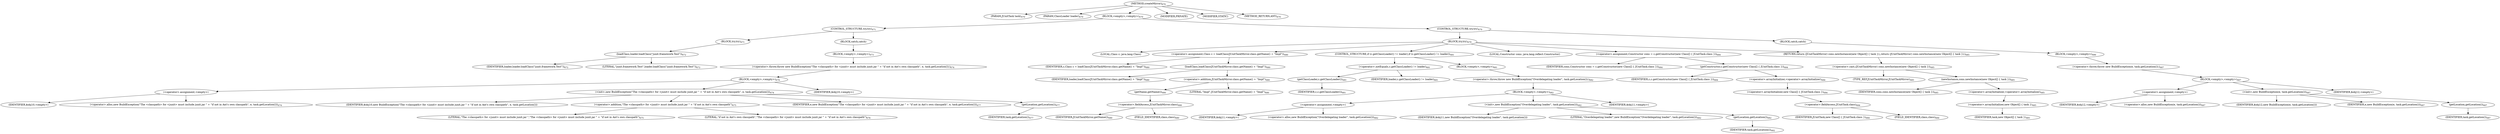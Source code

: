 digraph "createMirror" {  
"1076" [label = <(METHOD,createMirror)<SUB>670</SUB>> ]
"1077" [label = <(PARAM,JUnitTask task)<SUB>670</SUB>> ]
"1078" [label = <(PARAM,ClassLoader loader)<SUB>670</SUB>> ]
"1079" [label = <(BLOCK,&lt;empty&gt;,&lt;empty&gt;)<SUB>670</SUB>> ]
"1080" [label = <(CONTROL_STRUCTURE,try,try)<SUB>671</SUB>> ]
"1081" [label = <(BLOCK,try,try)<SUB>671</SUB>> ]
"1082" [label = <(loadClass,loader.loadClass(&quot;junit.framework.Test&quot;))<SUB>672</SUB>> ]
"1083" [label = <(IDENTIFIER,loader,loader.loadClass(&quot;junit.framework.Test&quot;))<SUB>672</SUB>> ]
"1084" [label = <(LITERAL,&quot;junit.framework.Test&quot;,loader.loadClass(&quot;junit.framework.Test&quot;))<SUB>672</SUB>> ]
"1085" [label = <(BLOCK,catch,catch)> ]
"1086" [label = <(BLOCK,&lt;empty&gt;,&lt;empty&gt;)<SUB>673</SUB>> ]
"1087" [label = <(&lt;operator&gt;.throw,throw new BuildException(&quot;The &lt;classpath&gt; for &lt;junit&gt; must include junit.jar &quot; + &quot;if not in Ant's own classpath&quot;, e, task.getLocation());)<SUB>674</SUB>> ]
"1088" [label = <(BLOCK,&lt;empty&gt;,&lt;empty&gt;)<SUB>674</SUB>> ]
"1089" [label = <(&lt;operator&gt;.assignment,&lt;empty&gt;)> ]
"1090" [label = <(IDENTIFIER,$obj10,&lt;empty&gt;)> ]
"1091" [label = <(&lt;operator&gt;.alloc,new BuildException(&quot;The &lt;classpath&gt; for &lt;junit&gt; must include junit.jar &quot; + &quot;if not in Ant's own classpath&quot;, e, task.getLocation()))<SUB>674</SUB>> ]
"1092" [label = <(&lt;init&gt;,new BuildException(&quot;The &lt;classpath&gt; for &lt;junit&gt; must include junit.jar &quot; + &quot;if not in Ant's own classpath&quot;, e, task.getLocation()))<SUB>674</SUB>> ]
"1093" [label = <(IDENTIFIER,$obj10,new BuildException(&quot;The &lt;classpath&gt; for &lt;junit&gt; must include junit.jar &quot; + &quot;if not in Ant's own classpath&quot;, e, task.getLocation()))> ]
"1094" [label = <(&lt;operator&gt;.addition,&quot;The &lt;classpath&gt; for &lt;junit&gt; must include junit.jar &quot; + &quot;if not in Ant's own classpath&quot;)<SUB>675</SUB>> ]
"1095" [label = <(LITERAL,&quot;The &lt;classpath&gt; for &lt;junit&gt; must include junit.jar &quot;,&quot;The &lt;classpath&gt; for &lt;junit&gt; must include junit.jar &quot; + &quot;if not in Ant's own classpath&quot;)<SUB>675</SUB>> ]
"1096" [label = <(LITERAL,&quot;if not in Ant's own classpath&quot;,&quot;The &lt;classpath&gt; for &lt;junit&gt; must include junit.jar &quot; + &quot;if not in Ant's own classpath&quot;)<SUB>676</SUB>> ]
"1097" [label = <(IDENTIFIER,e,new BuildException(&quot;The &lt;classpath&gt; for &lt;junit&gt; must include junit.jar &quot; + &quot;if not in Ant's own classpath&quot;, e, task.getLocation()))<SUB>677</SUB>> ]
"1098" [label = <(getLocation,getLocation())<SUB>677</SUB>> ]
"1099" [label = <(IDENTIFIER,task,getLocation())<SUB>677</SUB>> ]
"1100" [label = <(IDENTIFIER,$obj10,&lt;empty&gt;)> ]
"1101" [label = <(CONTROL_STRUCTURE,try,try)<SUB>679</SUB>> ]
"1102" [label = <(BLOCK,try,try)<SUB>679</SUB>> ]
"1103" [label = <(LOCAL,Class c: java.lang.Class)> ]
"1104" [label = <(&lt;operator&gt;.assignment,Class c = loadClass(JUnitTaskMirror.class.getName() + &quot;Impl&quot;))<SUB>680</SUB>> ]
"1105" [label = <(IDENTIFIER,c,Class c = loadClass(JUnitTaskMirror.class.getName() + &quot;Impl&quot;))<SUB>680</SUB>> ]
"1106" [label = <(loadClass,loadClass(JUnitTaskMirror.class.getName() + &quot;Impl&quot;))<SUB>680</SUB>> ]
"1107" [label = <(IDENTIFIER,loader,loadClass(JUnitTaskMirror.class.getName() + &quot;Impl&quot;))<SUB>680</SUB>> ]
"1108" [label = <(&lt;operator&gt;.addition,JUnitTaskMirror.class.getName() + &quot;Impl&quot;)<SUB>680</SUB>> ]
"1109" [label = <(getName,getName())<SUB>680</SUB>> ]
"1110" [label = <(&lt;operator&gt;.fieldAccess,JUnitTaskMirror.class)<SUB>680</SUB>> ]
"1111" [label = <(IDENTIFIER,JUnitTaskMirror,getName())<SUB>680</SUB>> ]
"1112" [label = <(FIELD_IDENTIFIER,class,class)<SUB>680</SUB>> ]
"1113" [label = <(LITERAL,&quot;Impl&quot;,JUnitTaskMirror.class.getName() + &quot;Impl&quot;)<SUB>680</SUB>> ]
"1114" [label = <(CONTROL_STRUCTURE,if (c.getClassLoader() != loader),if (c.getClassLoader() != loader))<SUB>681</SUB>> ]
"1115" [label = <(&lt;operator&gt;.notEquals,c.getClassLoader() != loader)<SUB>681</SUB>> ]
"1116" [label = <(getClassLoader,c.getClassLoader())<SUB>681</SUB>> ]
"1117" [label = <(IDENTIFIER,c,c.getClassLoader())<SUB>681</SUB>> ]
"1118" [label = <(IDENTIFIER,loader,c.getClassLoader() != loader)<SUB>681</SUB>> ]
"1119" [label = <(BLOCK,&lt;empty&gt;,&lt;empty&gt;)<SUB>681</SUB>> ]
"1120" [label = <(&lt;operator&gt;.throw,throw new BuildException(&quot;Overdelegating loader&quot;, task.getLocation());)<SUB>682</SUB>> ]
"1121" [label = <(BLOCK,&lt;empty&gt;,&lt;empty&gt;)<SUB>682</SUB>> ]
"1122" [label = <(&lt;operator&gt;.assignment,&lt;empty&gt;)> ]
"1123" [label = <(IDENTIFIER,$obj11,&lt;empty&gt;)> ]
"1124" [label = <(&lt;operator&gt;.alloc,new BuildException(&quot;Overdelegating loader&quot;, task.getLocation()))<SUB>682</SUB>> ]
"1125" [label = <(&lt;init&gt;,new BuildException(&quot;Overdelegating loader&quot;, task.getLocation()))<SUB>682</SUB>> ]
"1126" [label = <(IDENTIFIER,$obj11,new BuildException(&quot;Overdelegating loader&quot;, task.getLocation()))> ]
"1127" [label = <(LITERAL,&quot;Overdelegating loader&quot;,new BuildException(&quot;Overdelegating loader&quot;, task.getLocation()))<SUB>682</SUB>> ]
"1128" [label = <(getLocation,getLocation())<SUB>682</SUB>> ]
"1129" [label = <(IDENTIFIER,task,getLocation())<SUB>682</SUB>> ]
"1130" [label = <(IDENTIFIER,$obj11,&lt;empty&gt;)> ]
"1131" [label = <(LOCAL,Constructor cons: java.lang.reflect.Constructor)> ]
"1132" [label = <(&lt;operator&gt;.assignment,Constructor cons = c.getConstructor(new Class[] { JUnitTask.class }))<SUB>684</SUB>> ]
"1133" [label = <(IDENTIFIER,cons,Constructor cons = c.getConstructor(new Class[] { JUnitTask.class }))<SUB>684</SUB>> ]
"1134" [label = <(getConstructor,c.getConstructor(new Class[] { JUnitTask.class }))<SUB>684</SUB>> ]
"1135" [label = <(IDENTIFIER,c,c.getConstructor(new Class[] { JUnitTask.class }))<SUB>684</SUB>> ]
"1136" [label = <(&lt;operator&gt;.arrayInitializer,&lt;operator&gt;.arrayInitializer)<SUB>684</SUB>> ]
"1137" [label = <(&lt;operator&gt;.arrayInitializer,new Class[] { JUnitTask.class })<SUB>684</SUB>> ]
"1138" [label = <(&lt;operator&gt;.fieldAccess,JUnitTask.class)<SUB>684</SUB>> ]
"1139" [label = <(IDENTIFIER,JUnitTask,new Class[] { JUnitTask.class })<SUB>684</SUB>> ]
"1140" [label = <(FIELD_IDENTIFIER,class,class)<SUB>684</SUB>> ]
"1141" [label = <(RETURN,return (JUnitTaskMirror) cons.newInstance(new Object[] { task });,return (JUnitTaskMirror) cons.newInstance(new Object[] { task });)<SUB>685</SUB>> ]
"1142" [label = <(&lt;operator&gt;.cast,(JUnitTaskMirror) cons.newInstance(new Object[] { task }))<SUB>685</SUB>> ]
"1143" [label = <(TYPE_REF,JUnitTaskMirror,JUnitTaskMirror)<SUB>685</SUB>> ]
"1144" [label = <(newInstance,cons.newInstance(new Object[] { task }))<SUB>685</SUB>> ]
"1145" [label = <(IDENTIFIER,cons,cons.newInstance(new Object[] { task }))<SUB>685</SUB>> ]
"1146" [label = <(&lt;operator&gt;.arrayInitializer,&lt;operator&gt;.arrayInitializer)<SUB>685</SUB>> ]
"1147" [label = <(&lt;operator&gt;.arrayInitializer,new Object[] { task })<SUB>685</SUB>> ]
"1148" [label = <(IDENTIFIER,task,new Object[] { task })<SUB>685</SUB>> ]
"1149" [label = <(BLOCK,catch,catch)> ]
"1150" [label = <(BLOCK,&lt;empty&gt;,&lt;empty&gt;)<SUB>686</SUB>> ]
"1151" [label = <(&lt;operator&gt;.throw,throw new BuildException(e, task.getLocation());)<SUB>687</SUB>> ]
"1152" [label = <(BLOCK,&lt;empty&gt;,&lt;empty&gt;)<SUB>687</SUB>> ]
"1153" [label = <(&lt;operator&gt;.assignment,&lt;empty&gt;)> ]
"1154" [label = <(IDENTIFIER,$obj12,&lt;empty&gt;)> ]
"1155" [label = <(&lt;operator&gt;.alloc,new BuildException(e, task.getLocation()))<SUB>687</SUB>> ]
"1156" [label = <(&lt;init&gt;,new BuildException(e, task.getLocation()))<SUB>687</SUB>> ]
"1157" [label = <(IDENTIFIER,$obj12,new BuildException(e, task.getLocation()))> ]
"1158" [label = <(IDENTIFIER,e,new BuildException(e, task.getLocation()))<SUB>687</SUB>> ]
"1159" [label = <(getLocation,getLocation())<SUB>687</SUB>> ]
"1160" [label = <(IDENTIFIER,task,getLocation())<SUB>687</SUB>> ]
"1161" [label = <(IDENTIFIER,$obj12,&lt;empty&gt;)> ]
"1162" [label = <(MODIFIER,PRIVATE)> ]
"1163" [label = <(MODIFIER,STATIC)> ]
"1164" [label = <(METHOD_RETURN,ANY)<SUB>670</SUB>> ]
  "1076" -> "1077" 
  "1076" -> "1078" 
  "1076" -> "1079" 
  "1076" -> "1162" 
  "1076" -> "1163" 
  "1076" -> "1164" 
  "1079" -> "1080" 
  "1079" -> "1101" 
  "1080" -> "1081" 
  "1080" -> "1085" 
  "1081" -> "1082" 
  "1082" -> "1083" 
  "1082" -> "1084" 
  "1085" -> "1086" 
  "1086" -> "1087" 
  "1087" -> "1088" 
  "1088" -> "1089" 
  "1088" -> "1092" 
  "1088" -> "1100" 
  "1089" -> "1090" 
  "1089" -> "1091" 
  "1092" -> "1093" 
  "1092" -> "1094" 
  "1092" -> "1097" 
  "1092" -> "1098" 
  "1094" -> "1095" 
  "1094" -> "1096" 
  "1098" -> "1099" 
  "1101" -> "1102" 
  "1101" -> "1149" 
  "1102" -> "1103" 
  "1102" -> "1104" 
  "1102" -> "1114" 
  "1102" -> "1131" 
  "1102" -> "1132" 
  "1102" -> "1141" 
  "1104" -> "1105" 
  "1104" -> "1106" 
  "1106" -> "1107" 
  "1106" -> "1108" 
  "1108" -> "1109" 
  "1108" -> "1113" 
  "1109" -> "1110" 
  "1110" -> "1111" 
  "1110" -> "1112" 
  "1114" -> "1115" 
  "1114" -> "1119" 
  "1115" -> "1116" 
  "1115" -> "1118" 
  "1116" -> "1117" 
  "1119" -> "1120" 
  "1120" -> "1121" 
  "1121" -> "1122" 
  "1121" -> "1125" 
  "1121" -> "1130" 
  "1122" -> "1123" 
  "1122" -> "1124" 
  "1125" -> "1126" 
  "1125" -> "1127" 
  "1125" -> "1128" 
  "1128" -> "1129" 
  "1132" -> "1133" 
  "1132" -> "1134" 
  "1134" -> "1135" 
  "1134" -> "1136" 
  "1136" -> "1137" 
  "1137" -> "1138" 
  "1138" -> "1139" 
  "1138" -> "1140" 
  "1141" -> "1142" 
  "1142" -> "1143" 
  "1142" -> "1144" 
  "1144" -> "1145" 
  "1144" -> "1146" 
  "1146" -> "1147" 
  "1147" -> "1148" 
  "1149" -> "1150" 
  "1150" -> "1151" 
  "1151" -> "1152" 
  "1152" -> "1153" 
  "1152" -> "1156" 
  "1152" -> "1161" 
  "1153" -> "1154" 
  "1153" -> "1155" 
  "1156" -> "1157" 
  "1156" -> "1158" 
  "1156" -> "1159" 
  "1159" -> "1160" 
}
